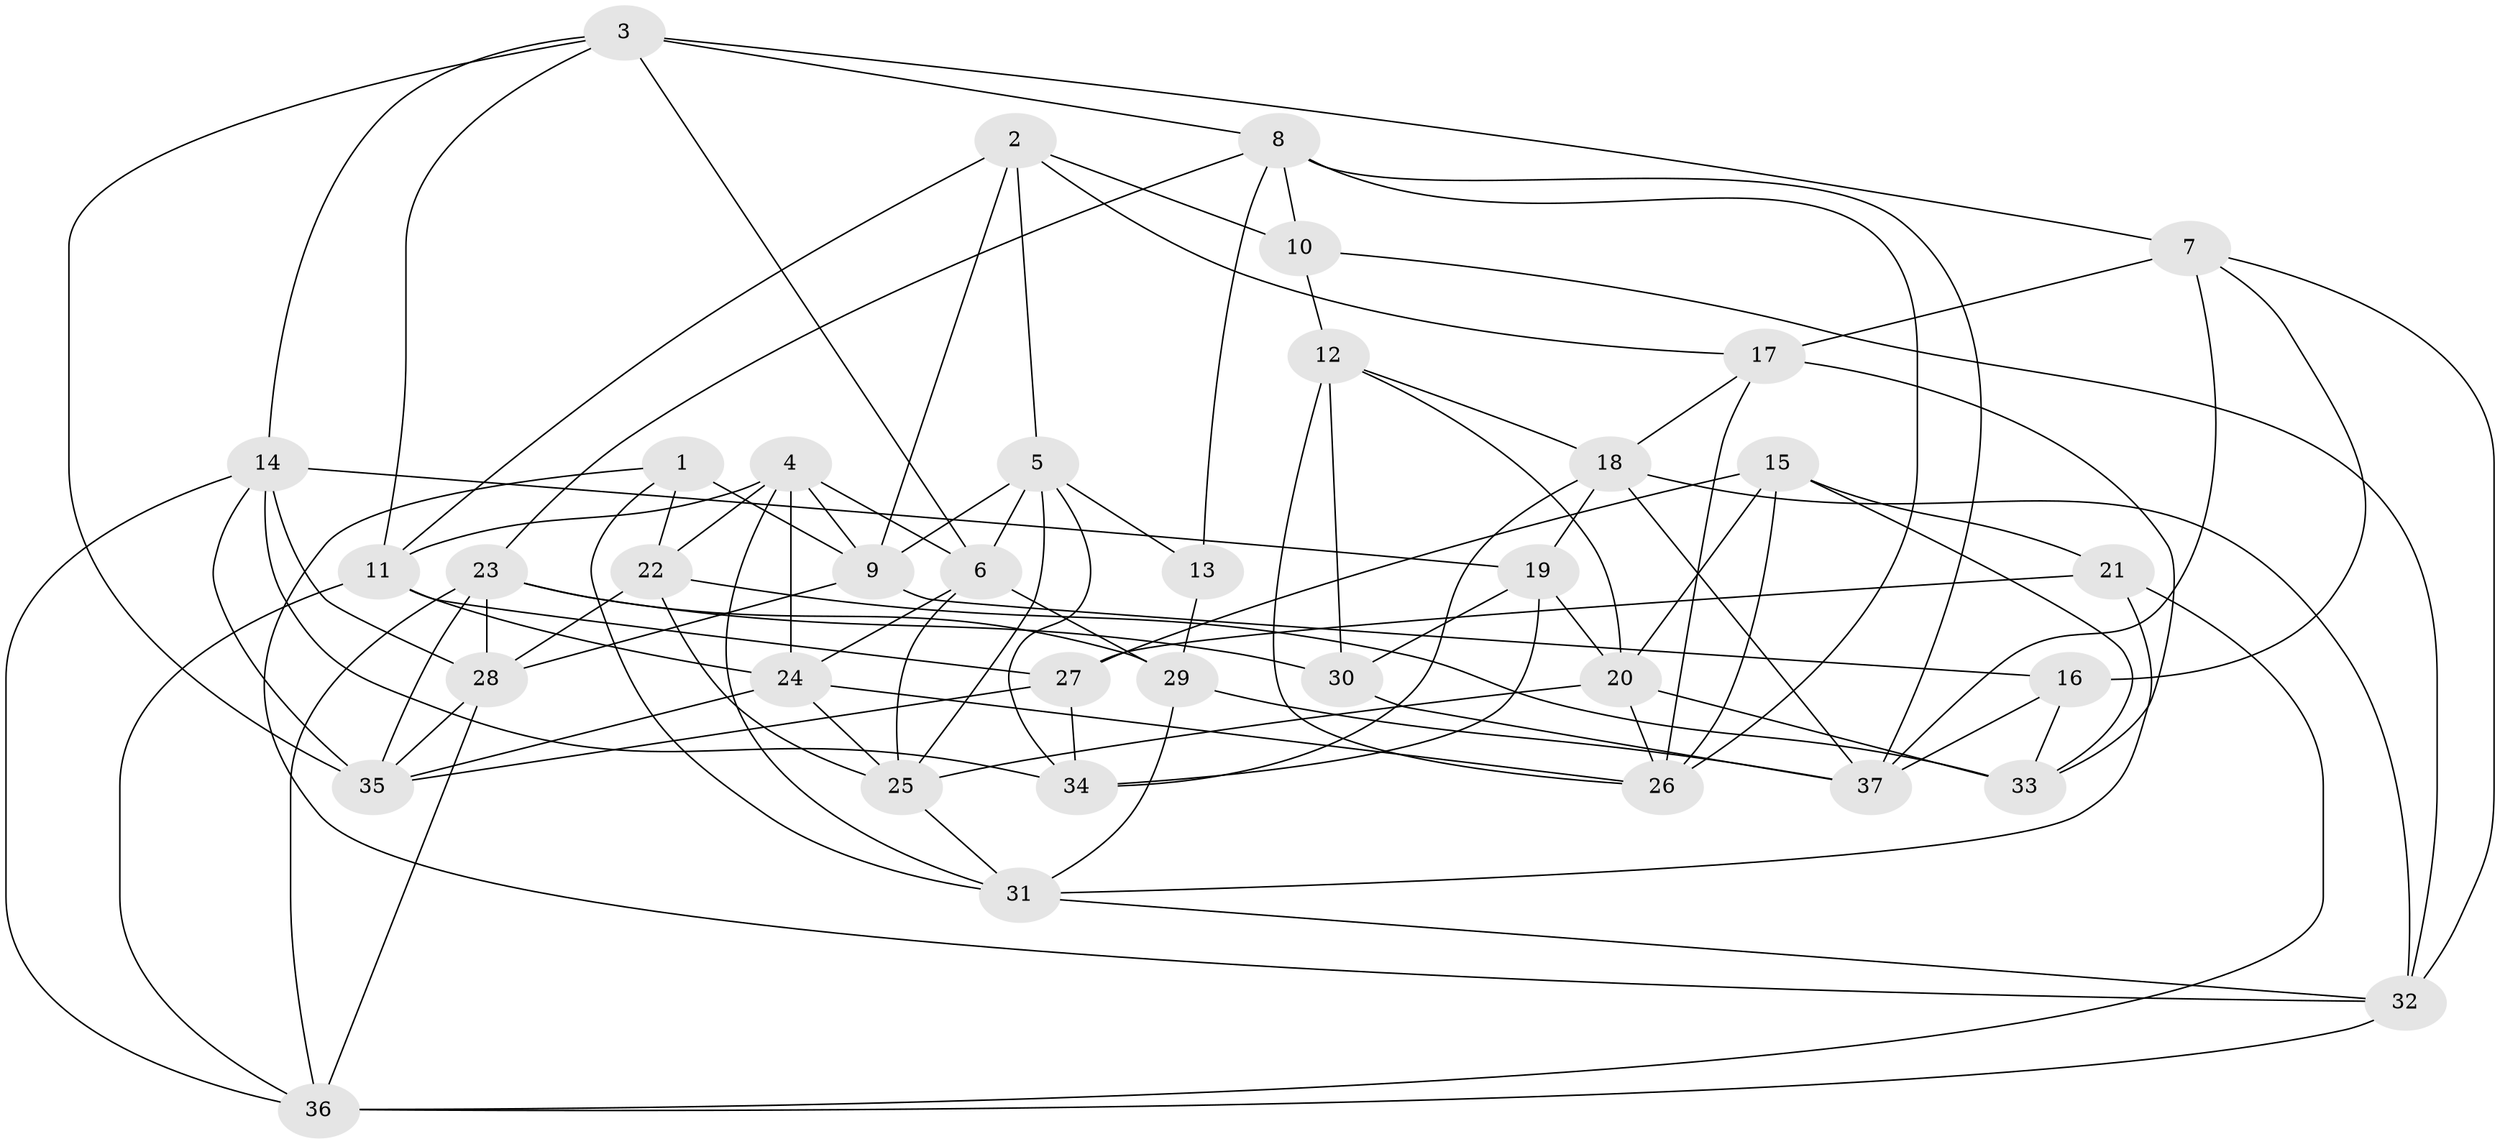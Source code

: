 // original degree distribution, {4: 1.0}
// Generated by graph-tools (version 1.1) at 2025/38/03/04/25 23:38:18]
// undirected, 37 vertices, 99 edges
graph export_dot {
  node [color=gray90,style=filled];
  1;
  2;
  3;
  4;
  5;
  6;
  7;
  8;
  9;
  10;
  11;
  12;
  13;
  14;
  15;
  16;
  17;
  18;
  19;
  20;
  21;
  22;
  23;
  24;
  25;
  26;
  27;
  28;
  29;
  30;
  31;
  32;
  33;
  34;
  35;
  36;
  37;
  1 -- 9 [weight=1.0];
  1 -- 22 [weight=1.0];
  1 -- 31 [weight=1.0];
  1 -- 32 [weight=1.0];
  2 -- 5 [weight=1.0];
  2 -- 9 [weight=1.0];
  2 -- 10 [weight=2.0];
  2 -- 11 [weight=1.0];
  2 -- 17 [weight=1.0];
  3 -- 6 [weight=1.0];
  3 -- 7 [weight=1.0];
  3 -- 8 [weight=1.0];
  3 -- 11 [weight=1.0];
  3 -- 14 [weight=1.0];
  3 -- 35 [weight=1.0];
  4 -- 6 [weight=1.0];
  4 -- 9 [weight=1.0];
  4 -- 11 [weight=1.0];
  4 -- 22 [weight=1.0];
  4 -- 24 [weight=1.0];
  4 -- 31 [weight=1.0];
  5 -- 6 [weight=1.0];
  5 -- 9 [weight=1.0];
  5 -- 13 [weight=1.0];
  5 -- 25 [weight=1.0];
  5 -- 34 [weight=1.0];
  6 -- 24 [weight=1.0];
  6 -- 25 [weight=1.0];
  6 -- 29 [weight=1.0];
  7 -- 16 [weight=1.0];
  7 -- 17 [weight=2.0];
  7 -- 32 [weight=1.0];
  7 -- 37 [weight=1.0];
  8 -- 10 [weight=1.0];
  8 -- 13 [weight=1.0];
  8 -- 23 [weight=1.0];
  8 -- 26 [weight=1.0];
  8 -- 37 [weight=1.0];
  9 -- 16 [weight=1.0];
  9 -- 28 [weight=1.0];
  10 -- 12 [weight=2.0];
  10 -- 32 [weight=1.0];
  11 -- 24 [weight=1.0];
  11 -- 27 [weight=1.0];
  11 -- 36 [weight=1.0];
  12 -- 18 [weight=1.0];
  12 -- 20 [weight=1.0];
  12 -- 26 [weight=1.0];
  12 -- 30 [weight=1.0];
  13 -- 29 [weight=2.0];
  14 -- 19 [weight=1.0];
  14 -- 28 [weight=1.0];
  14 -- 34 [weight=1.0];
  14 -- 35 [weight=1.0];
  14 -- 36 [weight=1.0];
  15 -- 20 [weight=1.0];
  15 -- 21 [weight=1.0];
  15 -- 26 [weight=1.0];
  15 -- 27 [weight=2.0];
  15 -- 33 [weight=1.0];
  16 -- 33 [weight=1.0];
  16 -- 37 [weight=1.0];
  17 -- 18 [weight=1.0];
  17 -- 26 [weight=1.0];
  17 -- 33 [weight=1.0];
  18 -- 19 [weight=1.0];
  18 -- 32 [weight=1.0];
  18 -- 34 [weight=1.0];
  18 -- 37 [weight=1.0];
  19 -- 20 [weight=1.0];
  19 -- 30 [weight=1.0];
  19 -- 34 [weight=2.0];
  20 -- 25 [weight=1.0];
  20 -- 26 [weight=1.0];
  20 -- 33 [weight=1.0];
  21 -- 27 [weight=1.0];
  21 -- 31 [weight=1.0];
  21 -- 36 [weight=1.0];
  22 -- 25 [weight=1.0];
  22 -- 28 [weight=1.0];
  22 -- 33 [weight=2.0];
  23 -- 28 [weight=1.0];
  23 -- 29 [weight=1.0];
  23 -- 30 [weight=1.0];
  23 -- 35 [weight=1.0];
  23 -- 36 [weight=1.0];
  24 -- 25 [weight=1.0];
  24 -- 26 [weight=1.0];
  24 -- 35 [weight=1.0];
  25 -- 31 [weight=1.0];
  27 -- 34 [weight=1.0];
  27 -- 35 [weight=1.0];
  28 -- 35 [weight=1.0];
  28 -- 36 [weight=1.0];
  29 -- 31 [weight=1.0];
  29 -- 37 [weight=1.0];
  30 -- 37 [weight=1.0];
  31 -- 32 [weight=1.0];
  32 -- 36 [weight=1.0];
}
